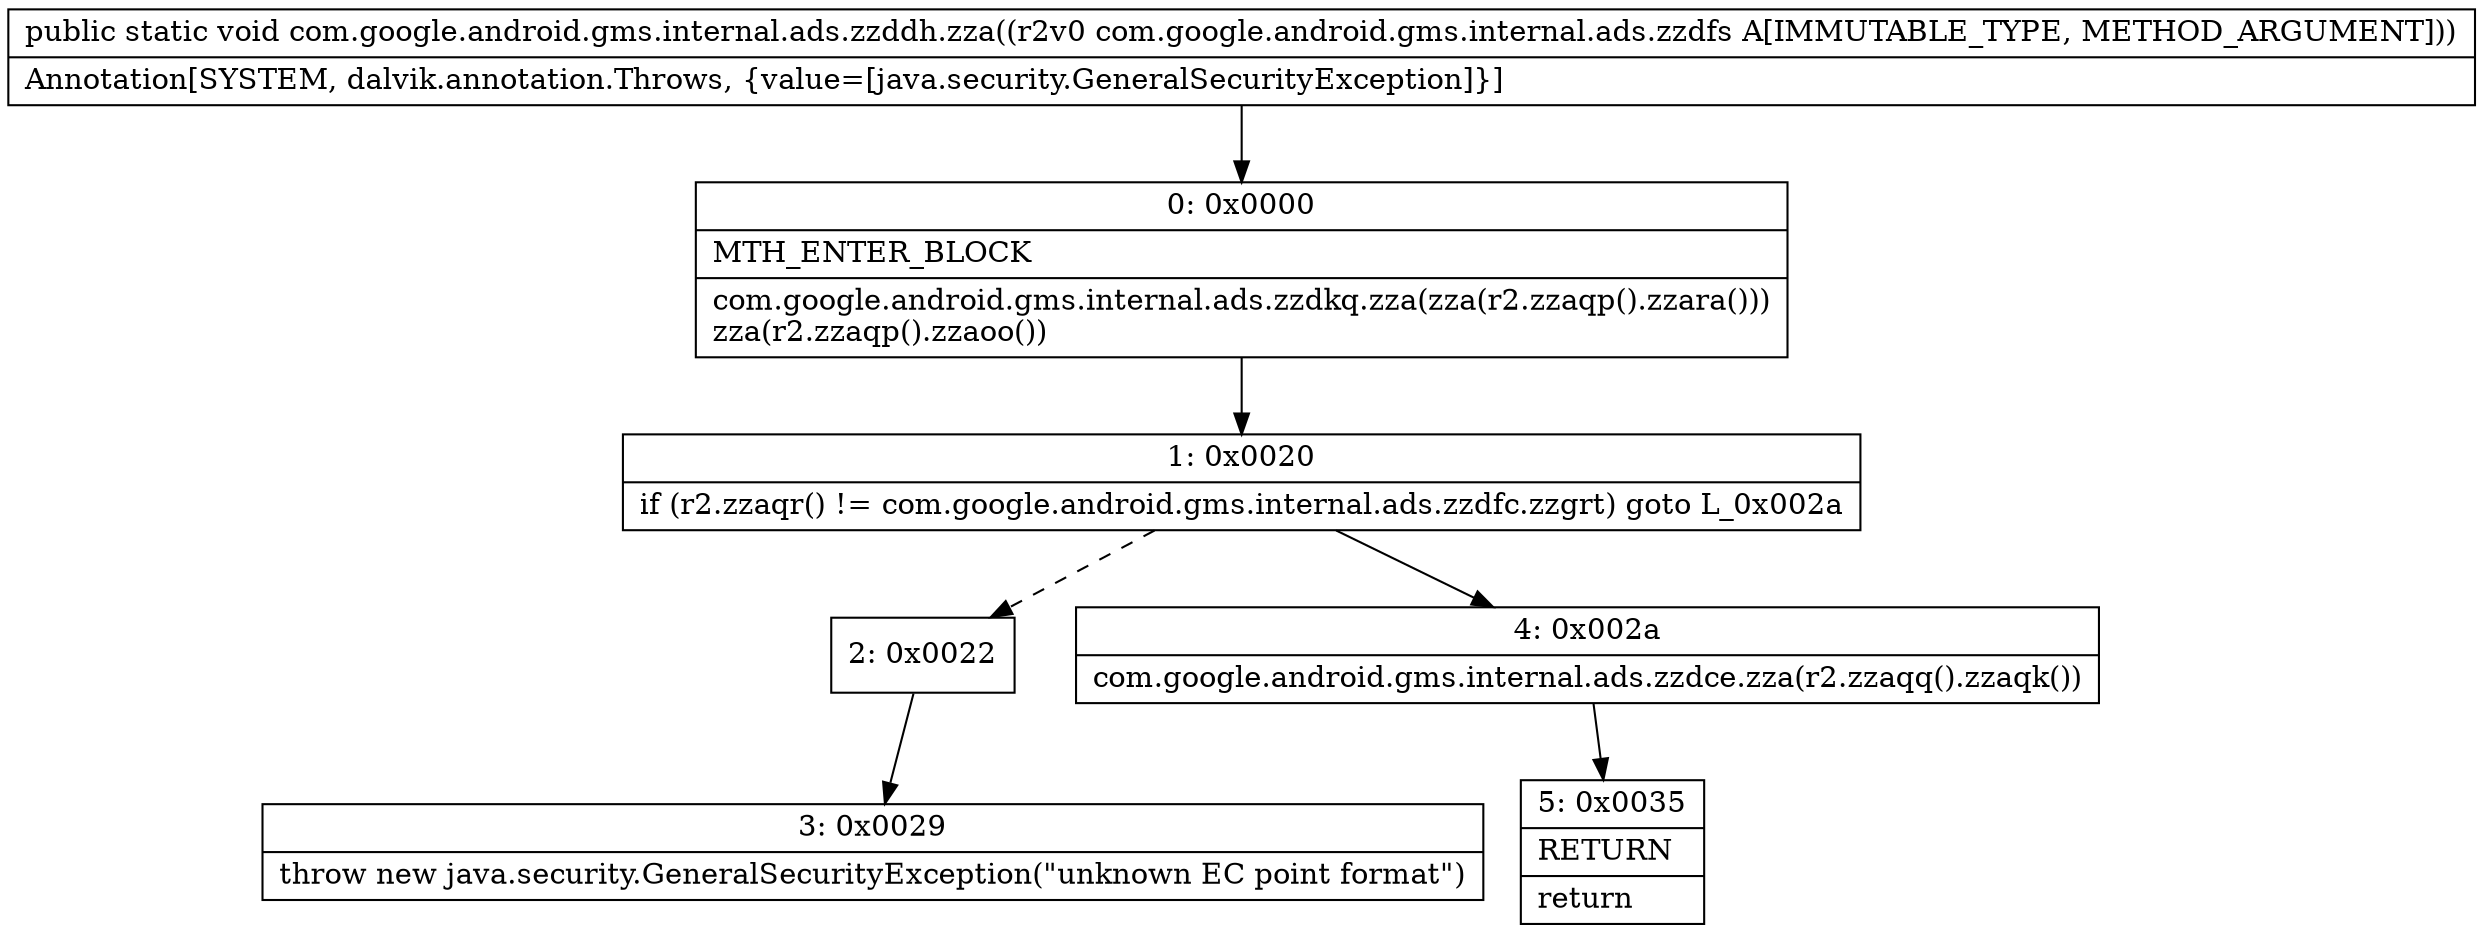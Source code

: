 digraph "CFG forcom.google.android.gms.internal.ads.zzddh.zza(Lcom\/google\/android\/gms\/internal\/ads\/zzdfs;)V" {
Node_0 [shape=record,label="{0\:\ 0x0000|MTH_ENTER_BLOCK\l|com.google.android.gms.internal.ads.zzdkq.zza(zza(r2.zzaqp().zzara()))\lzza(r2.zzaqp().zzaoo())\l}"];
Node_1 [shape=record,label="{1\:\ 0x0020|if (r2.zzaqr() != com.google.android.gms.internal.ads.zzdfc.zzgrt) goto L_0x002a\l}"];
Node_2 [shape=record,label="{2\:\ 0x0022}"];
Node_3 [shape=record,label="{3\:\ 0x0029|throw new java.security.GeneralSecurityException(\"unknown EC point format\")\l}"];
Node_4 [shape=record,label="{4\:\ 0x002a|com.google.android.gms.internal.ads.zzdce.zza(r2.zzaqq().zzaqk())\l}"];
Node_5 [shape=record,label="{5\:\ 0x0035|RETURN\l|return\l}"];
MethodNode[shape=record,label="{public static void com.google.android.gms.internal.ads.zzddh.zza((r2v0 com.google.android.gms.internal.ads.zzdfs A[IMMUTABLE_TYPE, METHOD_ARGUMENT]))  | Annotation[SYSTEM, dalvik.annotation.Throws, \{value=[java.security.GeneralSecurityException]\}]\l}"];
MethodNode -> Node_0;
Node_0 -> Node_1;
Node_1 -> Node_2[style=dashed];
Node_1 -> Node_4;
Node_2 -> Node_3;
Node_4 -> Node_5;
}

